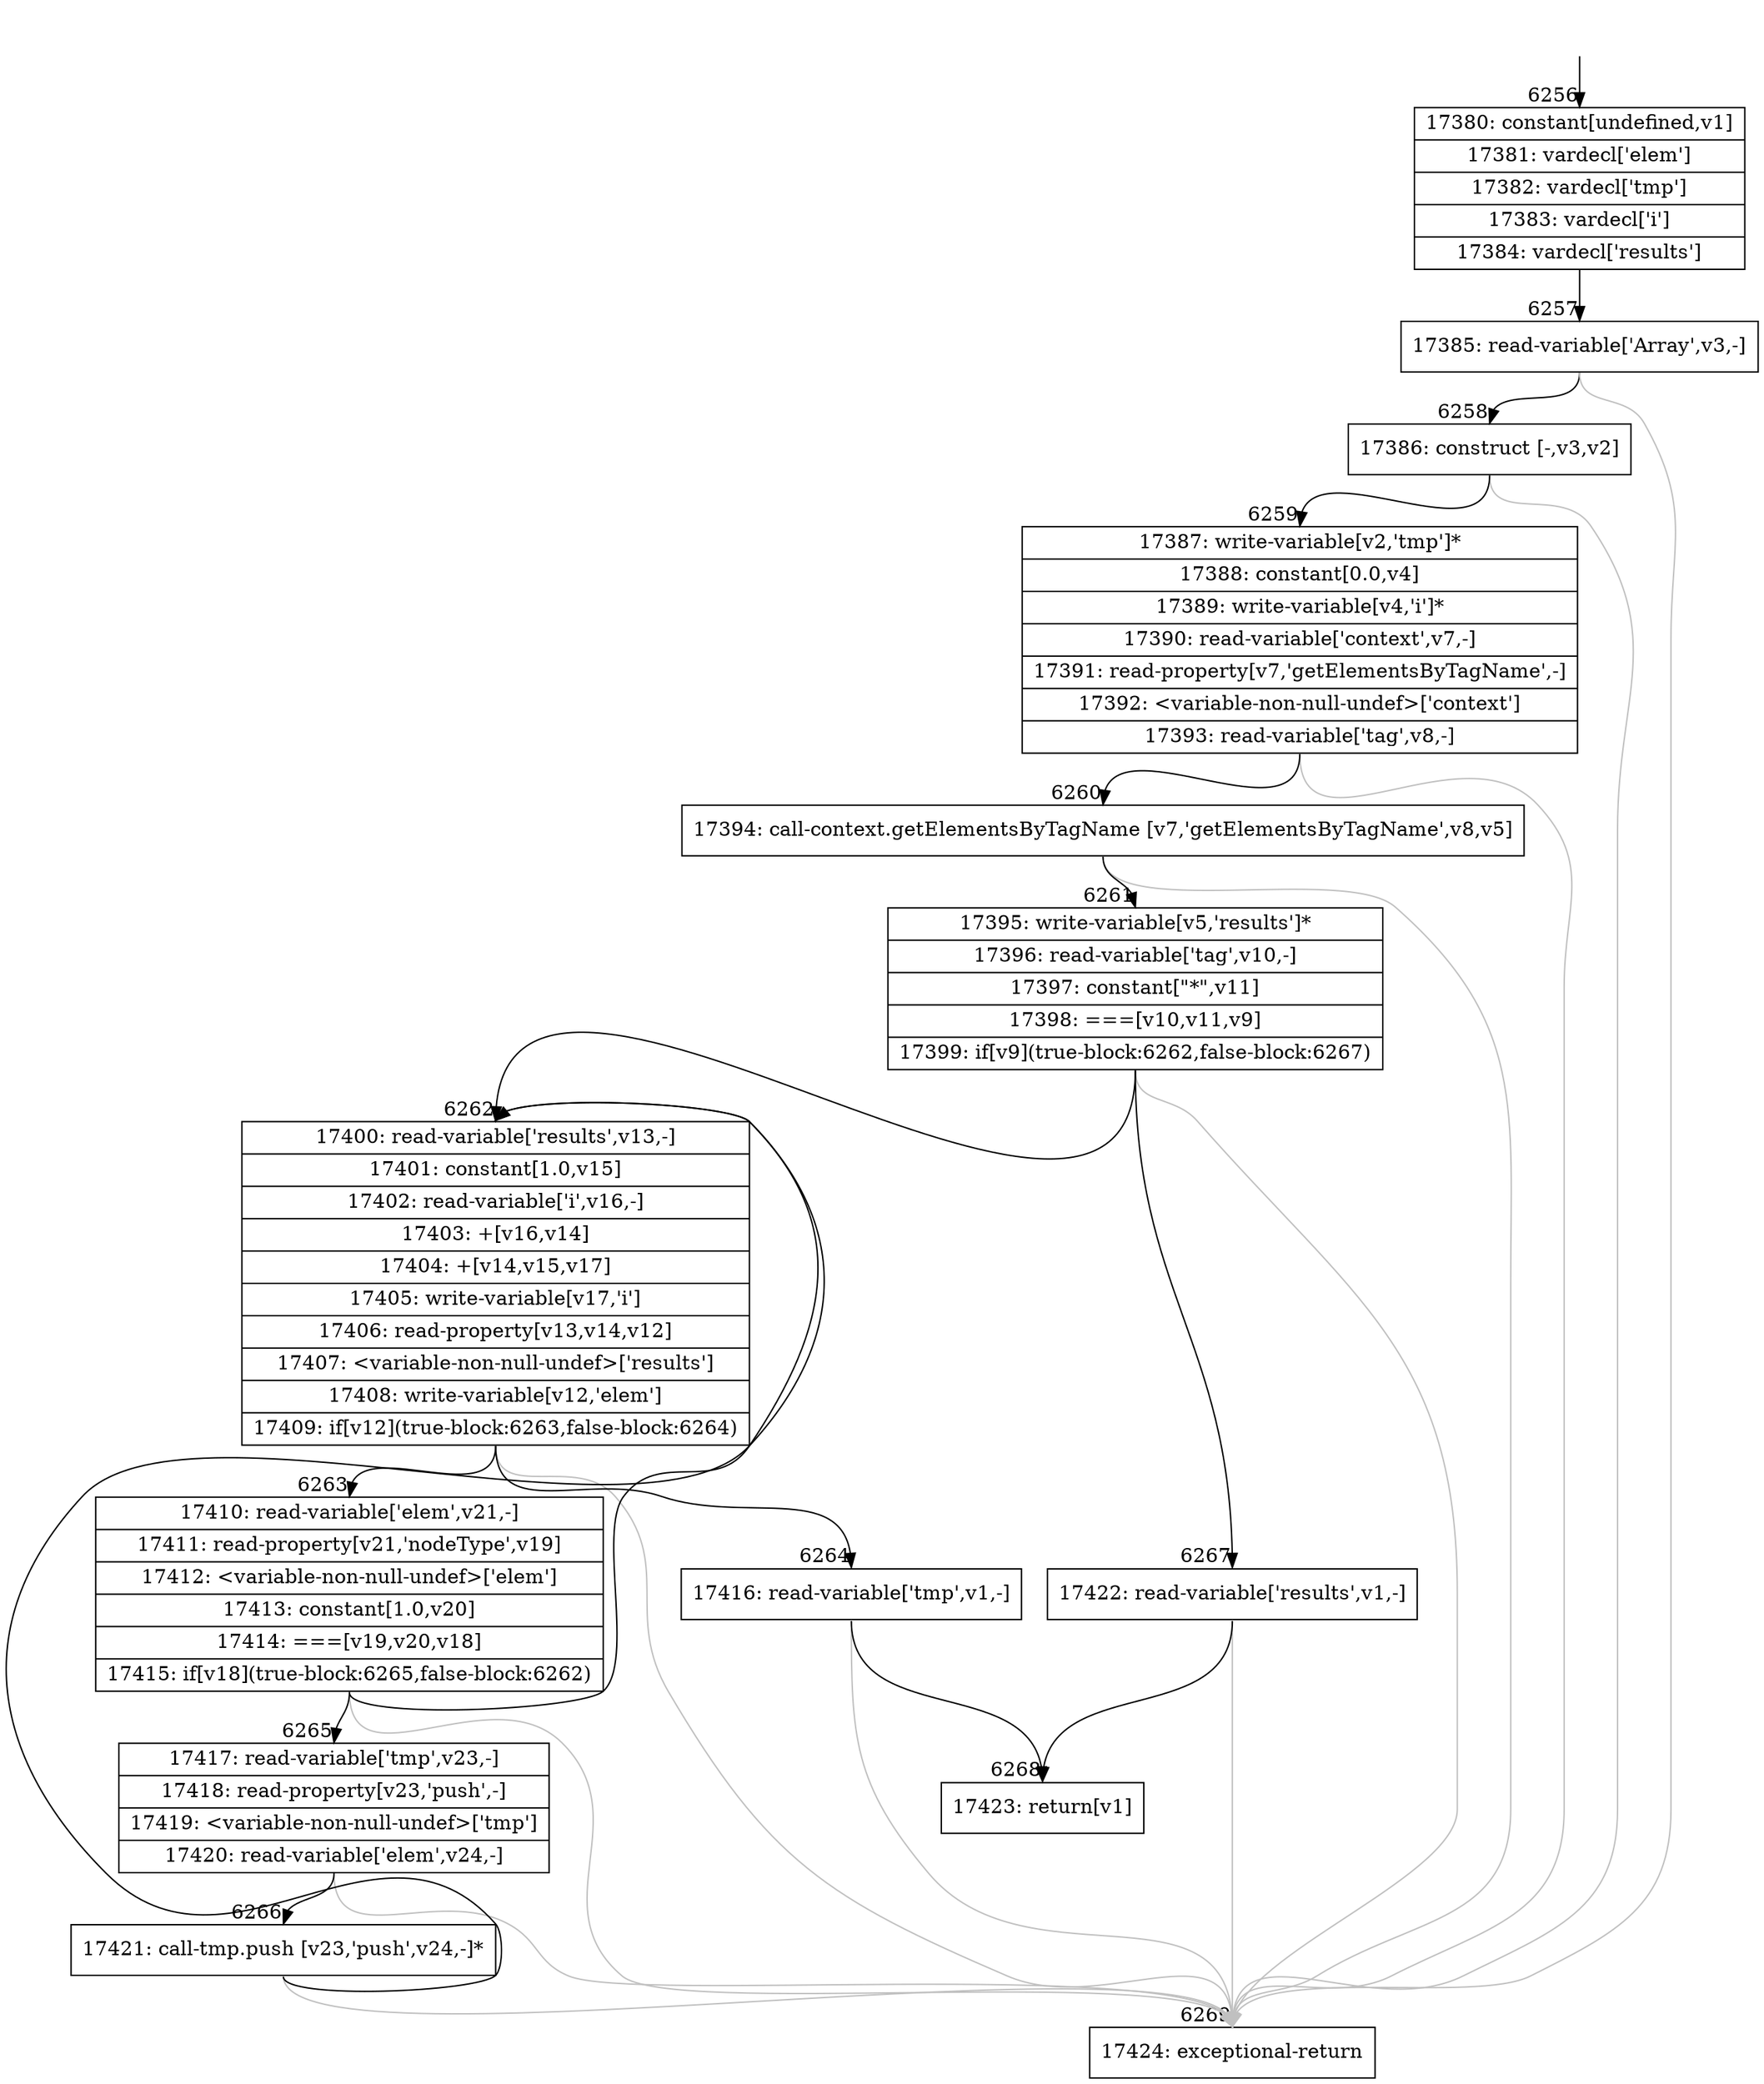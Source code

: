digraph {
rankdir="TD"
BB_entry499[shape=none,label=""];
BB_entry499 -> BB6256 [tailport=s, headport=n, headlabel="    6256"]
BB6256 [shape=record label="{17380: constant[undefined,v1]|17381: vardecl['elem']|17382: vardecl['tmp']|17383: vardecl['i']|17384: vardecl['results']}" ] 
BB6256 -> BB6257 [tailport=s, headport=n, headlabel="      6257"]
BB6257 [shape=record label="{17385: read-variable['Array',v3,-]}" ] 
BB6257 -> BB6258 [tailport=s, headport=n, headlabel="      6258"]
BB6257 -> BB6269 [tailport=s, headport=n, color=gray, headlabel="      6269"]
BB6258 [shape=record label="{17386: construct [-,v3,v2]}" ] 
BB6258 -> BB6259 [tailport=s, headport=n, headlabel="      6259"]
BB6258 -> BB6269 [tailport=s, headport=n, color=gray]
BB6259 [shape=record label="{17387: write-variable[v2,'tmp']*|17388: constant[0.0,v4]|17389: write-variable[v4,'i']*|17390: read-variable['context',v7,-]|17391: read-property[v7,'getElementsByTagName',-]|17392: \<variable-non-null-undef\>['context']|17393: read-variable['tag',v8,-]}" ] 
BB6259 -> BB6260 [tailport=s, headport=n, headlabel="      6260"]
BB6259 -> BB6269 [tailport=s, headport=n, color=gray]
BB6260 [shape=record label="{17394: call-context.getElementsByTagName [v7,'getElementsByTagName',v8,v5]}" ] 
BB6260 -> BB6261 [tailport=s, headport=n, headlabel="      6261"]
BB6260 -> BB6269 [tailport=s, headport=n, color=gray]
BB6261 [shape=record label="{17395: write-variable[v5,'results']*|17396: read-variable['tag',v10,-]|17397: constant[\"*\",v11]|17398: ===[v10,v11,v9]|17399: if[v9](true-block:6262,false-block:6267)}" ] 
BB6261 -> BB6262 [tailport=s, headport=n, headlabel="      6262"]
BB6261 -> BB6267 [tailport=s, headport=n, headlabel="      6267"]
BB6261 -> BB6269 [tailport=s, headport=n, color=gray]
BB6262 [shape=record label="{17400: read-variable['results',v13,-]|17401: constant[1.0,v15]|17402: read-variable['i',v16,-]|17403: +[v16,v14]|17404: +[v14,v15,v17]|17405: write-variable[v17,'i']|17406: read-property[v13,v14,v12]|17407: \<variable-non-null-undef\>['results']|17408: write-variable[v12,'elem']|17409: if[v12](true-block:6263,false-block:6264)}" ] 
BB6262 -> BB6263 [tailport=s, headport=n, headlabel="      6263"]
BB6262 -> BB6264 [tailport=s, headport=n, headlabel="      6264"]
BB6262 -> BB6269 [tailport=s, headport=n, color=gray]
BB6263 [shape=record label="{17410: read-variable['elem',v21,-]|17411: read-property[v21,'nodeType',v19]|17412: \<variable-non-null-undef\>['elem']|17413: constant[1.0,v20]|17414: ===[v19,v20,v18]|17415: if[v18](true-block:6265,false-block:6262)}" ] 
BB6263 -> BB6265 [tailport=s, headport=n, headlabel="      6265"]
BB6263 -> BB6262 [tailport=s, headport=n]
BB6263 -> BB6269 [tailport=s, headport=n, color=gray]
BB6264 [shape=record label="{17416: read-variable['tmp',v1,-]}" ] 
BB6264 -> BB6268 [tailport=s, headport=n, headlabel="      6268"]
BB6264 -> BB6269 [tailport=s, headport=n, color=gray]
BB6265 [shape=record label="{17417: read-variable['tmp',v23,-]|17418: read-property[v23,'push',-]|17419: \<variable-non-null-undef\>['tmp']|17420: read-variable['elem',v24,-]}" ] 
BB6265 -> BB6266 [tailport=s, headport=n, headlabel="      6266"]
BB6265 -> BB6269 [tailport=s, headport=n, color=gray]
BB6266 [shape=record label="{17421: call-tmp.push [v23,'push',v24,-]*}" ] 
BB6266 -> BB6262 [tailport=s, headport=n]
BB6266 -> BB6269 [tailport=s, headport=n, color=gray]
BB6267 [shape=record label="{17422: read-variable['results',v1,-]}" ] 
BB6267 -> BB6268 [tailport=s, headport=n]
BB6267 -> BB6269 [tailport=s, headport=n, color=gray]
BB6268 [shape=record label="{17423: return[v1]}" ] 
BB6269 [shape=record label="{17424: exceptional-return}" ] 
//#$~ 4985
}
